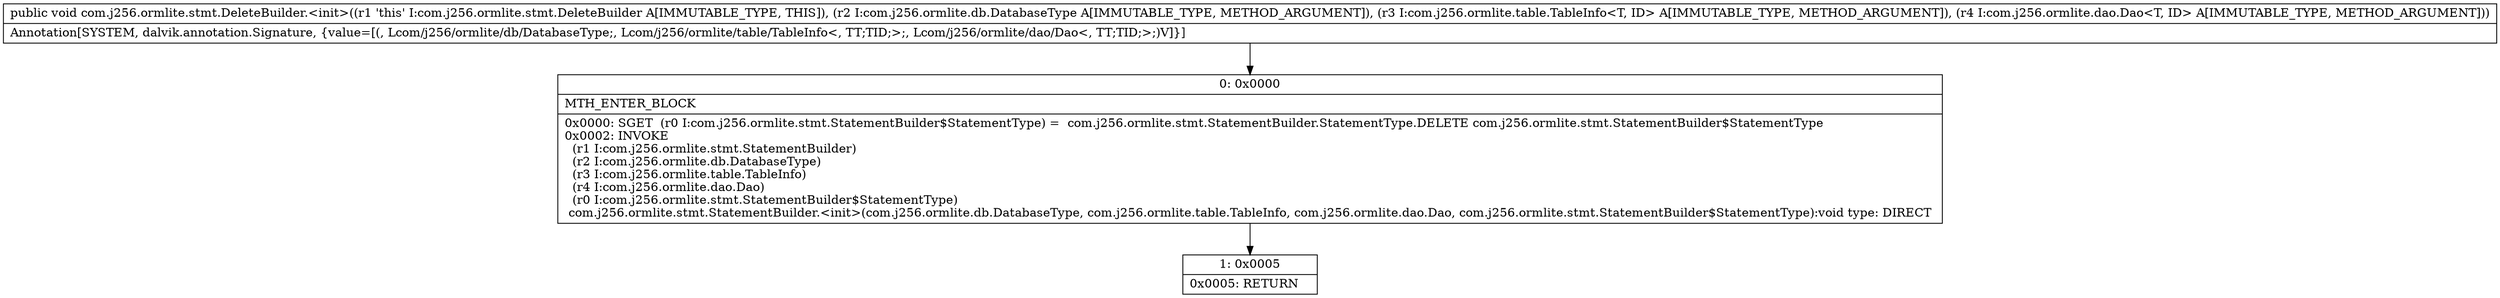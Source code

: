 digraph "CFG forcom.j256.ormlite.stmt.DeleteBuilder.\<init\>(Lcom\/j256\/ormlite\/db\/DatabaseType;Lcom\/j256\/ormlite\/table\/TableInfo;Lcom\/j256\/ormlite\/dao\/Dao;)V" {
Node_0 [shape=record,label="{0\:\ 0x0000|MTH_ENTER_BLOCK\l|0x0000: SGET  (r0 I:com.j256.ormlite.stmt.StatementBuilder$StatementType) =  com.j256.ormlite.stmt.StatementBuilder.StatementType.DELETE com.j256.ormlite.stmt.StatementBuilder$StatementType \l0x0002: INVOKE  \l  (r1 I:com.j256.ormlite.stmt.StatementBuilder)\l  (r2 I:com.j256.ormlite.db.DatabaseType)\l  (r3 I:com.j256.ormlite.table.TableInfo)\l  (r4 I:com.j256.ormlite.dao.Dao)\l  (r0 I:com.j256.ormlite.stmt.StatementBuilder$StatementType)\l com.j256.ormlite.stmt.StatementBuilder.\<init\>(com.j256.ormlite.db.DatabaseType, com.j256.ormlite.table.TableInfo, com.j256.ormlite.dao.Dao, com.j256.ormlite.stmt.StatementBuilder$StatementType):void type: DIRECT \l}"];
Node_1 [shape=record,label="{1\:\ 0x0005|0x0005: RETURN   \l}"];
MethodNode[shape=record,label="{public void com.j256.ormlite.stmt.DeleteBuilder.\<init\>((r1 'this' I:com.j256.ormlite.stmt.DeleteBuilder A[IMMUTABLE_TYPE, THIS]), (r2 I:com.j256.ormlite.db.DatabaseType A[IMMUTABLE_TYPE, METHOD_ARGUMENT]), (r3 I:com.j256.ormlite.table.TableInfo\<T, ID\> A[IMMUTABLE_TYPE, METHOD_ARGUMENT]), (r4 I:com.j256.ormlite.dao.Dao\<T, ID\> A[IMMUTABLE_TYPE, METHOD_ARGUMENT]))  | Annotation[SYSTEM, dalvik.annotation.Signature, \{value=[(, Lcom\/j256\/ormlite\/db\/DatabaseType;, Lcom\/j256\/ormlite\/table\/TableInfo\<, TT;TID;\>;, Lcom\/j256\/ormlite\/dao\/Dao\<, TT;TID;\>;)V]\}]\l}"];
MethodNode -> Node_0;
Node_0 -> Node_1;
}

